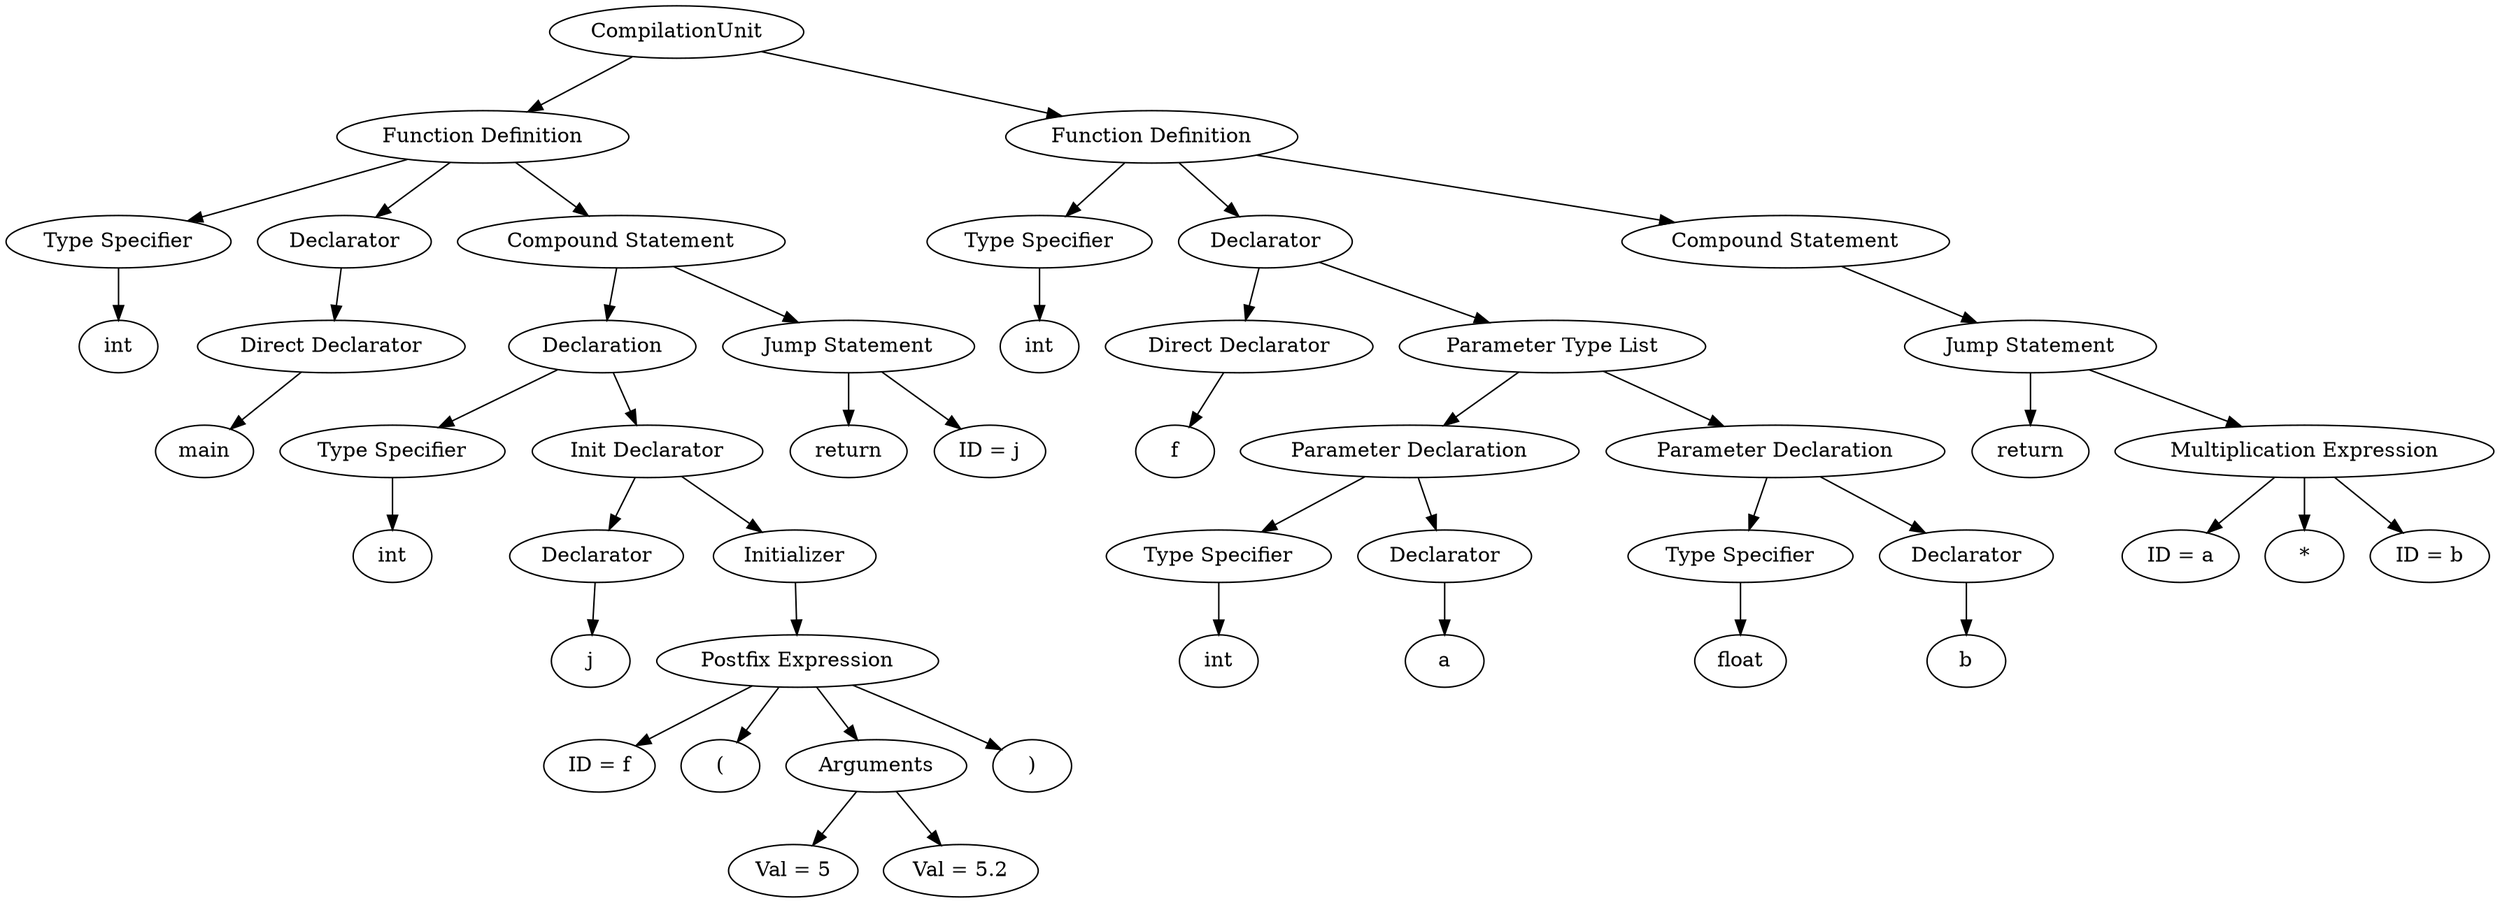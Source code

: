 digraph G {
		Q0[label="CompilationUnit"];
		Q0 -> Q1
		Q1[label="Function Definition"];
		Q1 -> Q2
		Q2[label="Type Specifier"];
		Q2 -> Q3
		Q3[label="int"];
		Q1 -> Q4
		Q4[label="Declarator"];
		Q4 -> Q5
		Q5[label="Direct Declarator"];
		Q5 -> Q6
		Q6[label="main"];
		Q1 -> Q7
		Q7[label="Compound Statement"];
		Q7 -> Q8
		Q8[label="Declaration"];
		Q8 -> Q9
		Q9[label="Type Specifier"];
		Q9 -> Q10
		Q10[label="int"];
		Q8 -> Q11
		Q11[label="Init Declarator"];
		Q11 -> Q12
		Q12[label="Declarator"];
		Q12 -> Q13
		Q13[label="j"];
		Q11 -> Q14
		Q14[label="Initializer"];
		Q14 -> Q15
		Q15[label="Postfix Expression"];
		Q15 -> Q16
		Q16[label="ID = f"];
		Q15 -> Q17
		Q17[label="("];
		Q15 -> Q18
		Q18[label="Arguments"];
		Q18 -> Q19
		Q19[label="Val = 5"];
		Q18 -> Q20
		Q20[label="Val = 5.2"];
		Q15 -> Q21
		Q21[label=")"];
		Q7 -> Q22
		Q22[label="Jump Statement"];
		Q22 -> Q23
		Q23[label="return"];
		Q22 -> Q24
		Q24[label="ID = j"];
		Q0 -> Q25
		Q25[label="Function Definition"];
		Q25 -> Q26
		Q26[label="Type Specifier"];
		Q26 -> Q27
		Q27[label="int"];
		Q25 -> Q28
		Q28[label="Declarator"];
		Q28 -> Q29
		Q29[label="Direct Declarator"];
		Q29 -> Q30
		Q30[label="f"];
		Q28 -> Q31
		Q31[label="Parameter Type List"];
		Q31 -> Q32
		Q32[label="Parameter Declaration"];
		Q32 -> Q33
		Q33[label="Type Specifier"];
		Q33 -> Q34
		Q34[label="int"];
		Q32 -> Q35
		Q35[label="Declarator"];
		Q35 -> Q36
		Q36[label="a"];
		Q31 -> Q37
		Q37[label="Parameter Declaration"];
		Q37 -> Q38
		Q38[label="Type Specifier"];
		Q38 -> Q39
		Q39[label="float"];
		Q37 -> Q40
		Q40[label="Declarator"];
		Q40 -> Q41
		Q41[label="b"];
		Q25 -> Q42
		Q42[label="Compound Statement"];
		Q42 -> Q43
		Q43[label="Jump Statement"];
		Q43 -> Q44
		Q44[label="return"];
		Q43 -> Q45
		Q45[label="Multiplication Expression"];
		Q45 -> Q46
		Q46[label="ID = a"];
		Q45 -> Q47
		Q47[label="*"];
		Q45 -> Q48
		Q48[label="ID = b"];
		
}